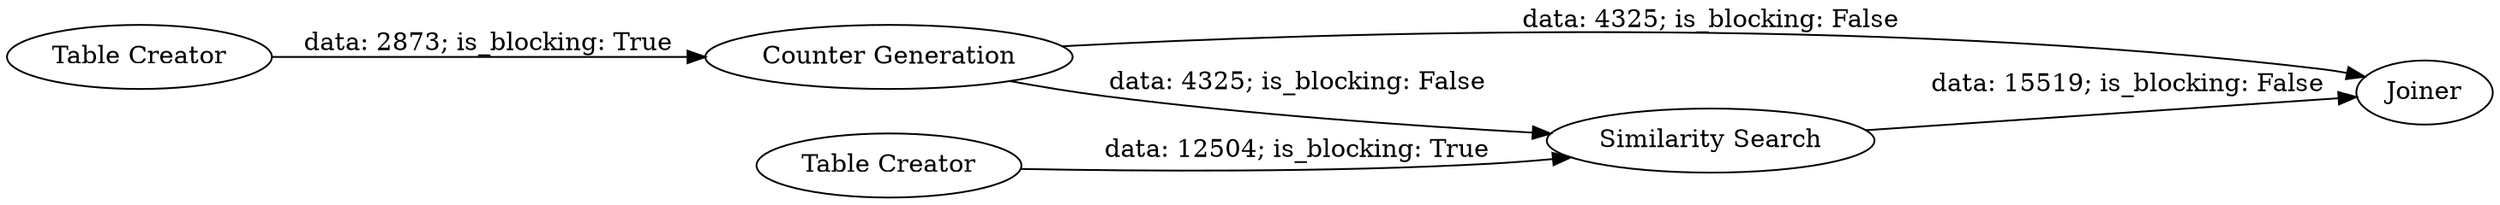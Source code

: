 digraph {
	"2445893672146259753_3" [label="Similarity Search"]
	"2445893672146259753_2" [label="Table Creator"]
	"2445893672146259753_1" [label="Table Creator"]
	"2445893672146259753_5" [label="Counter Generation"]
	"2445893672146259753_6" [label=Joiner]
	"2445893672146259753_5" -> "2445893672146259753_6" [label="data: 4325; is_blocking: False"]
	"2445893672146259753_1" -> "2445893672146259753_3" [label="data: 12504; is_blocking: True"]
	"2445893672146259753_2" -> "2445893672146259753_5" [label="data: 2873; is_blocking: True"]
	"2445893672146259753_5" -> "2445893672146259753_3" [label="data: 4325; is_blocking: False"]
	"2445893672146259753_3" -> "2445893672146259753_6" [label="data: 15519; is_blocking: False"]
	rankdir=LR
}
